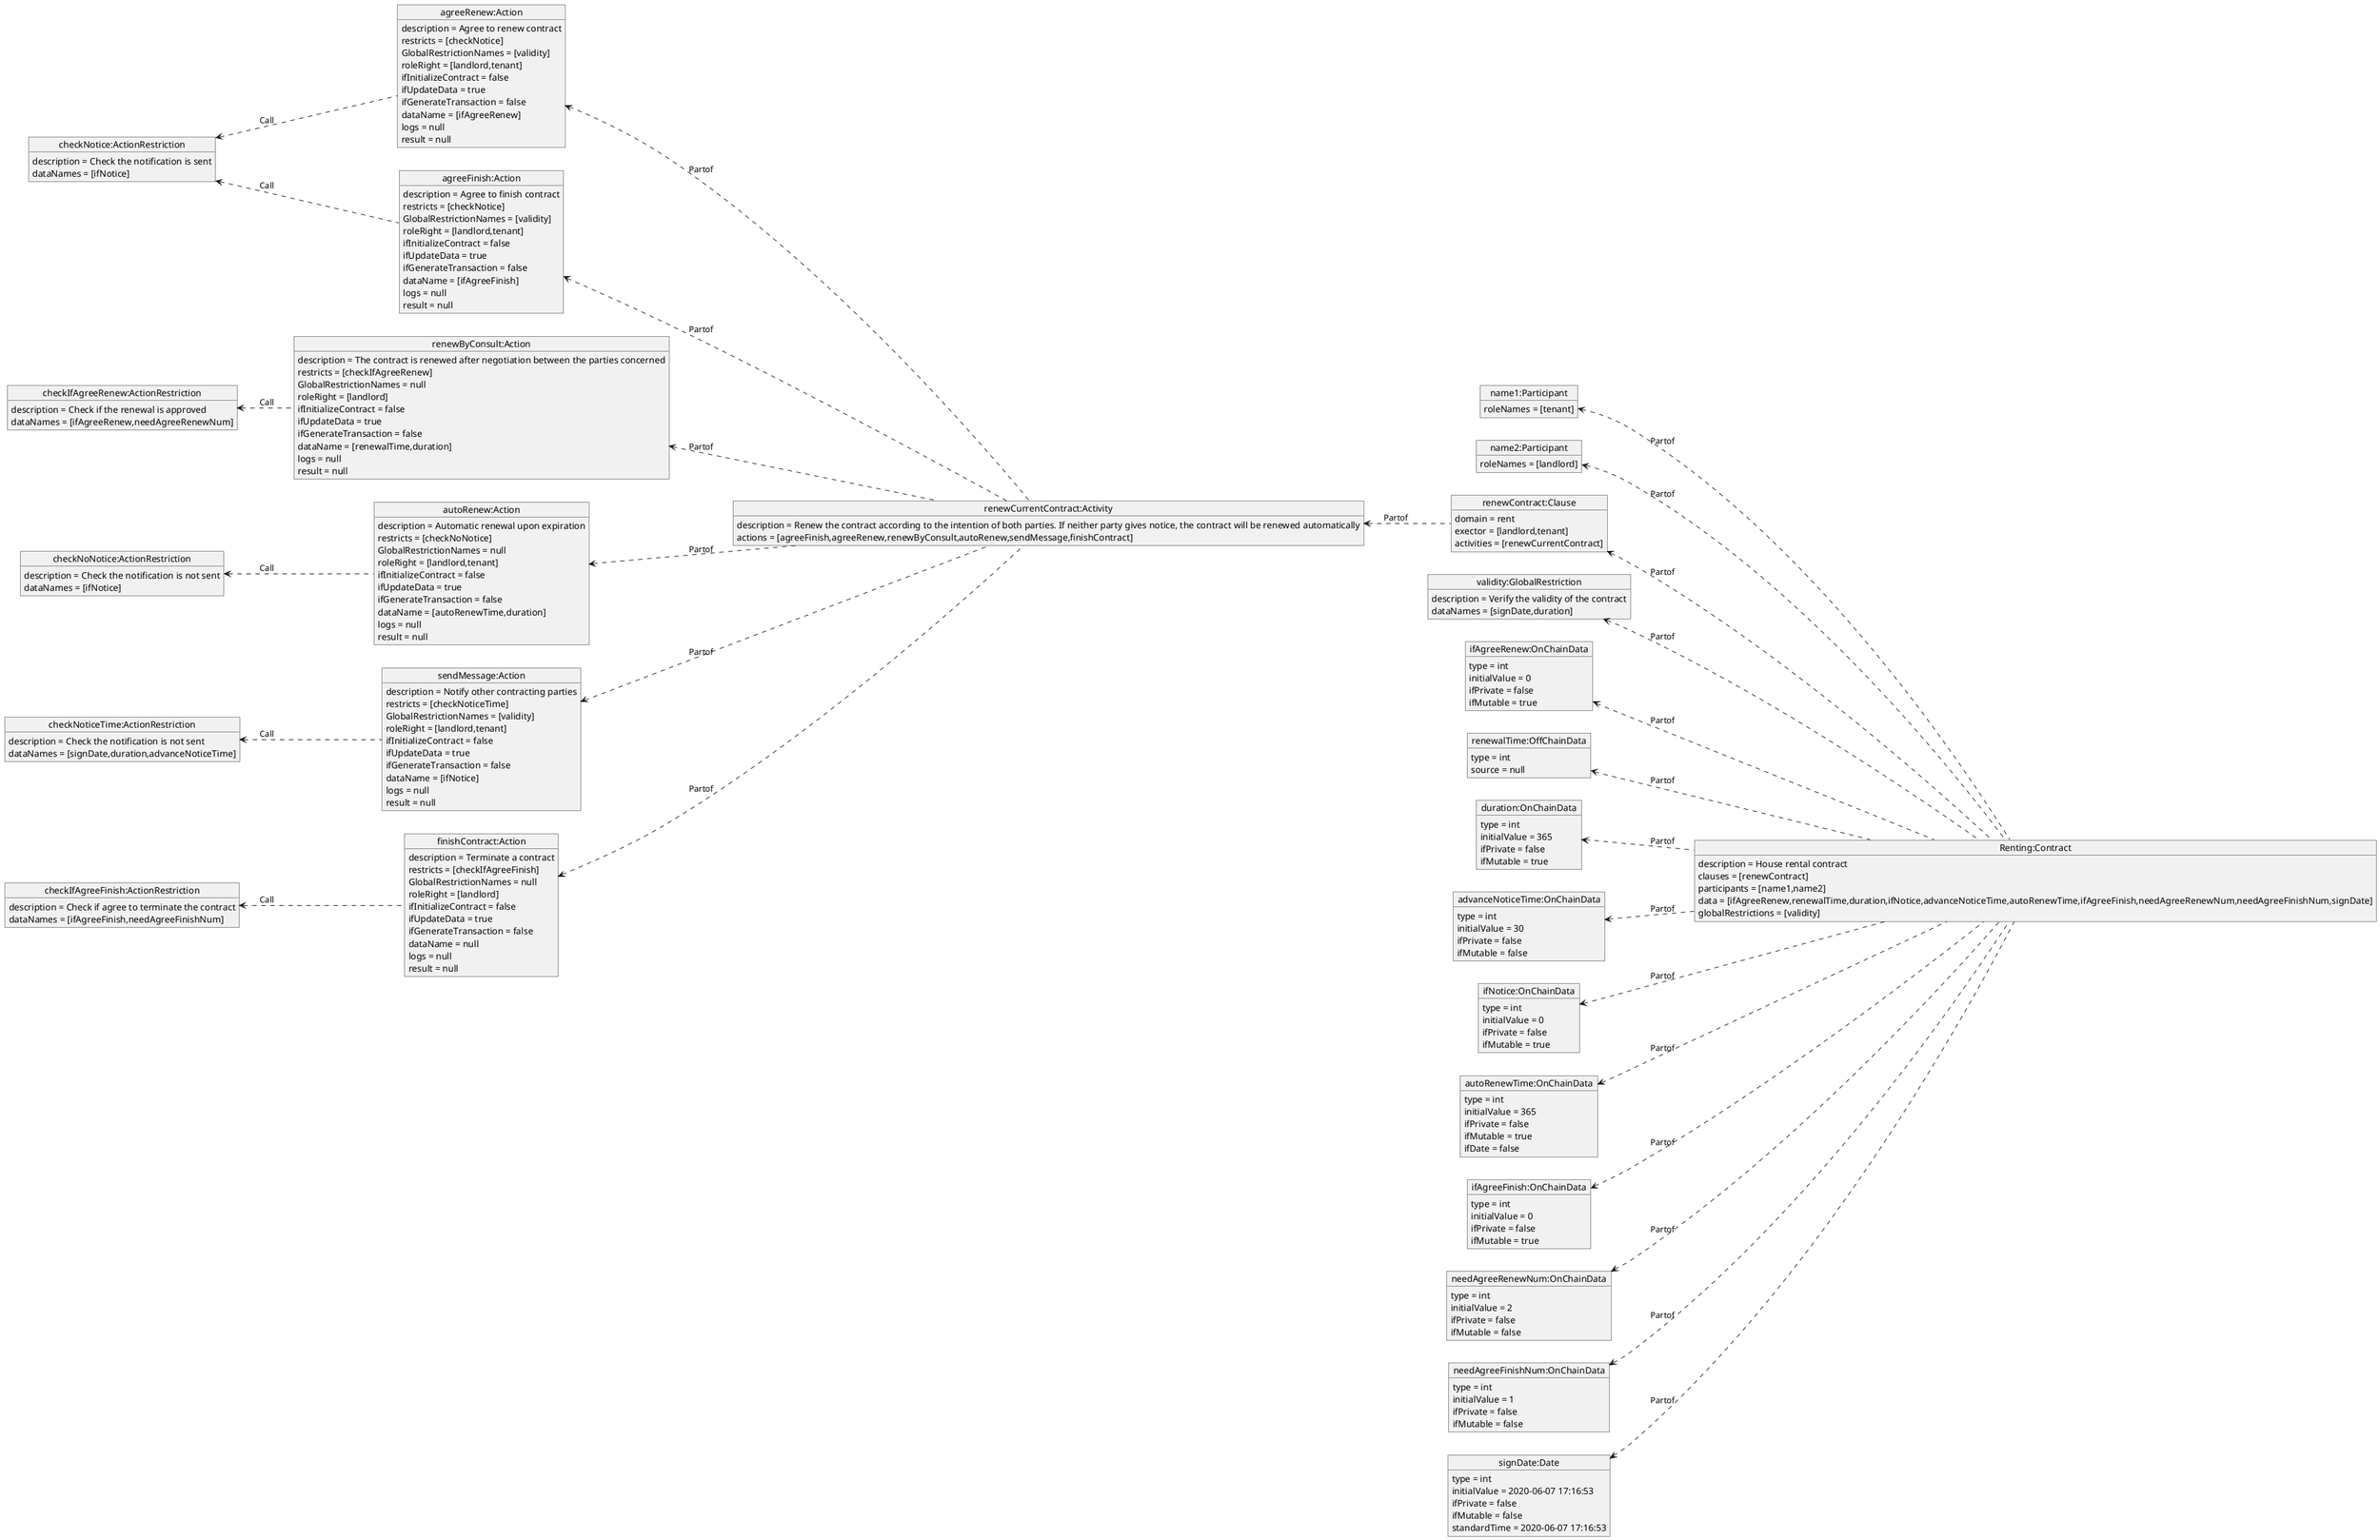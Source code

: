 @startuml
'https://plantuml.com/object-diagram
left to right direction
object "Renting:Contract" as o1
o1 : description = House rental contract
o1 : clauses = [renewContract]
o1 : participants = [name1,name2]
o1 : data = [ifAgreeRenew,renewalTime,duration,ifNotice,advanceNoticeTime,autoRenewTime,ifAgreeFinish,needAgreeRenewNum,needAgreeFinishNum,signDate]
o1 : globalRestrictions = [validity]
object "name1:Participant" as o2
o2 : roleNames = [tenant]
o2<..o1 : Partof
object "name2:Participant" as o3
o3 : roleNames = [landlord]
o3<..o1 : Partof
object "renewContract:Clause" as o4
o4 : domain = rent
o4 : exector = [landlord,tenant]
o4 : activities = [renewCurrentContract]
o4<..o1 : Partof
object "validity:GlobalRestriction" as o5
o5 : description = Verify the validity of the contract
o5 : dataNames = [signDate,duration]
o5<..o1 : Partof
object "ifAgreeRenew:OnChainData" as o6
o6 : type = int
o6 : initialValue = 0
o6 : ifPrivate = false
o6 : ifMutable = true
o6<..o1 : Partof
object "renewalTime:OffChainData" as o7
o7 : type = int
o7 : source = null
o7<..o1 : Partof
object "duration:OnChainData" as o8
o8 : type = int
o8 : initialValue = 365
o8 : ifPrivate = false
o8 : ifMutable = true
o8<..o1 : Partof
object "advanceNoticeTime:OnChainData" as o9
o9 : type = int
o9 : initialValue = 30
o9 : ifPrivate = false
o9 : ifMutable = false
o9<..o1 : Partof
object "ifNotice:OnChainData" as o18
o18 : type = int
o18 : initialValue = 0
o18 : ifPrivate = false
o18 : ifMutable = true
o18<..o1 : Partof
object "autoRenewTime:OnChainData" as o19
o19 : type = int
o19 : initialValue = 365
o19 : ifPrivate = false
o19 : ifMutable = true
o19 : ifDate = false
o19<..o1 : Partof
object "ifAgreeFinish:OnChainData" as o20
o20 : type = int
o20 : initialValue = 0
o20 : ifPrivate = false
o20 : ifMutable = true
o20<..o1 : Partof
object "needAgreeRenewNum:OnChainData" as o21
o21 : type = int
o21 : initialValue = 2
o21 : ifPrivate = false
o21 : ifMutable = false
o21<..o1 : Partof
object "needAgreeFinishNum:OnChainData" as o22
o22 : type = int
o22 : initialValue = 1
o22 : ifPrivate = false
o22 : ifMutable = false
o22<..o1 : Partof
object "signDate:Date" as o23
o23 : type = int
o23 : initialValue = 2020-06-07 17:16:53
o23 : ifPrivate = false
o23 : ifMutable = false
o23 : standardTime = 2020-06-07 17:16:53
o23<..o1 : Partof
object "renewCurrentContract:Activity" as o10
o10 : description = Renew the contract according to the intention of both parties. If neither party gives notice, the contract will be renewed automatically
o10 : actions = [agreeFinish,agreeRenew,renewByConsult,autoRenew,sendMessage,finishContract]
o10<..o4 : Partof
object "agreeRenew:Action" as o11
o11 : description = Agree to renew contract
o11 : restricts = [checkNotice]
o11 : GlobalRestrictionNames = [validity]
o11 : roleRight = [landlord,tenant]
o11 : ifInitializeContract = false
o11 : ifUpdateData = true
o11 : ifGenerateTransaction = false
o11 : dataName = [ifAgreeRenew]
o11 : logs = null
o11 : result = null
o11<..o10 : Partof
object "agreeFinish:Action" as o28
o28 : description = Agree to finish contract
o28 : restricts = [checkNotice]
o28 : GlobalRestrictionNames = [validity]
o28 : roleRight = [landlord,tenant]
o28 : ifInitializeContract = false
o28 : ifUpdateData = true
o28 : ifGenerateTransaction = false
o28 : dataName = [ifAgreeFinish]
o28 : logs = null
o28 : result = null
o28<..o10 : Partof

object "renewByConsult:Action" as o12
o12 : description = The contract is renewed after negotiation between the parties concerned
o12 : restricts = [checkIfAgreeRenew]
o12 : GlobalRestrictionNames = null
o12 : roleRight = [landlord]
o12 : ifInitializeContract = false
o12 : ifUpdateData = true
o12 : ifGenerateTransaction = false
o12 : dataName = [renewalTime,duration]
o12 : logs = null
o12 : result = null
o12<..o10 : Partof
object "autoRenew:Action" as o13
o13 : description = Automatic renewal upon expiration
o13 : restricts = [checkNoNotice]
o13 : GlobalRestrictionNames = null
o13 : roleRight = [landlord,tenant]
o13 : ifInitializeContract = false
o13 : ifUpdateData = true
o13 : ifGenerateTransaction = false
o13 : dataName = [autoRenewTime,duration]
o13 : logs = null
o13 : result = null
o13<..o10 : Partof
object "sendMessage:Action" as o14
o14 : description = Notify other contracting parties
o14 : restricts = [checkNoticeTime]
o14 : GlobalRestrictionNames = [validity]
o14 : roleRight = [landlord,tenant]
o14 : ifInitializeContract = false
o14 : ifUpdateData = true
o14 : ifGenerateTransaction = false
o14 : dataName = [ifNotice]
o14 : logs = null
o14 : result = null
o14<..o10 : Partof
object "finishContract:Action" as o15
o15 : description = Terminate a contract
o15 : restricts = [checkIfAgreeFinish]
o15 : GlobalRestrictionNames = null
o15 : roleRight = [landlord]
o15 : ifInitializeContract = false
o15 : ifUpdateData = true
o15 : ifGenerateTransaction = false
o15 : dataName = null
o15 : logs = null
o15 : result = null
o15<..o10 : Partof
object "checkNotice:ActionRestriction" as o17
o17 : description = Check the notification is sent
o17 : dataNames = [ifNotice]
o17<..o11 : Call
o17<..o28 : Call
object "checkNoNotice:ActionRestriction" as o24
o24 : description = Check the notification is not sent
o24 : dataNames = [ifNotice]
o24<..o13 : Call
object "checkNoticeTime:ActionRestriction" as o25
o25 : description = Check the notification is not sent
o25 : dataNames = [signDate,duration,advanceNoticeTime]
o25<..o14 : Call
object "checkIfAgreeRenew:ActionRestriction" as o26
o26 : description = Check if the renewal is approved
o26 : dataNames = [ifAgreeRenew,needAgreeRenewNum]
o26<..o12 : Call
object "checkIfAgreeFinish:ActionRestriction" as o27
o27 : description = Check if agree to terminate the contract
o27 : dataNames = [ifAgreeFinish,needAgreeFinishNum]
o27<..o15 :Call
@enduml
